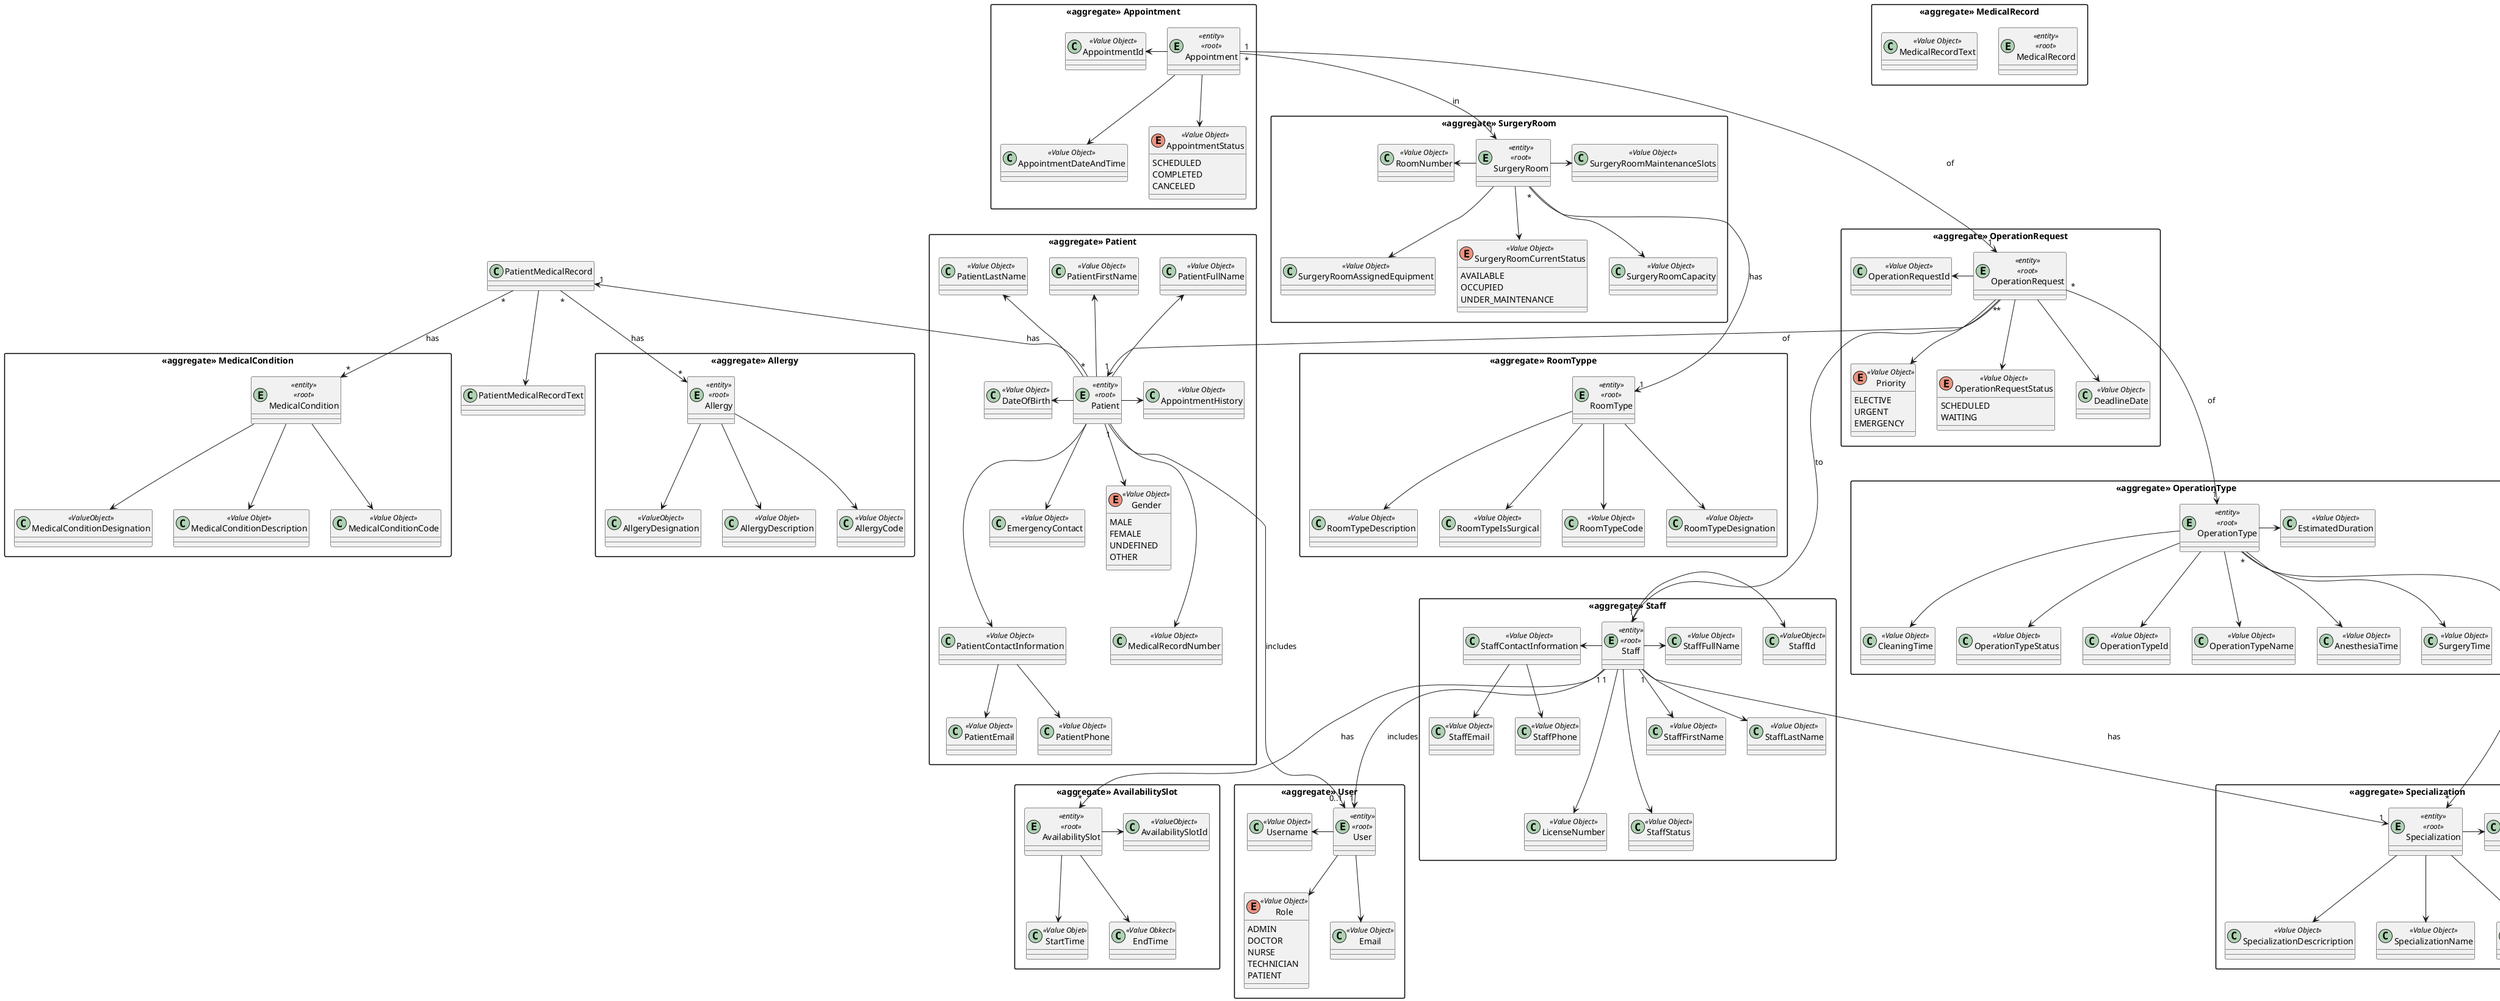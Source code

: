 @startuml domain-model
'https://plantuml.com/class-diagram
skinparam classAttributeIconSize 0

skinparam packageStyle rectangle

package "<<aggregate>> User"{
    
    entity User <<entity>> <<root>>{

    }
    class Username <<Value Object>>{

    }
    
    enum Role <<Value Object>> {
        ADMIN
        DOCTOR
        NURSE
        TECHNICIAN
        PATIENT
    }

    class Email  <<Value Object>> {
    }

}

package "<<aggregate>> Patient"{

    entity Patient <<entity>> <<root>>{
    }

    class PatientFirstName <<Value Object>>{

    }

    class PatientLastName <<Value Object>>{
        
    }

    class PatientFullName <<Value Object>>{
        
    }
    
    class DateOfBirth <<Value Object>>{
        
    }

    enum Gender <<Value Object>>{
        MALE
        FEMALE
        UNDEFINED
        OTHER
    }

    class MedicalRecordNumber <<Value Object>>{
        
    }

    class PatientContactInformation <<Value Object>>{
        
    }

    class PatientEmail <<Value Object>>{
        
    }

    class PatientPhone <<Value Object>>{
        
    }

    class EmergencyContact <<Value Object>>{
        
    }

    class AppointmentHistory <<Value Object>>{
        
    }


}

package "<<aggregate>> Staff"{

    entity Staff <<entity>> <<root>>{
    }

    class StaffId <<ValueObject>>{

    }

    class StaffFirstName <<Value Object>>{

    }

    class StaffLastName <<Value Object>>{
        
    }

    class StaffFullName <<Value Object>>{
        
    }

    class LicenseNumber <<Value Object>>{
        
    }

    class StaffContactInformation <<Value Object>>{
        
    }

    class StaffEmail <<Value Object>>{
        
    }

    class StaffPhone <<Value Object>>{
        
    }

    class StaffStatus <<Value Object>> {}
}

package "<<aggregate>> OperationRequest"{

    entity OperationRequest <<entity>> <<root>>{
    }

    class OperationRequestId <<Value Object>>{
        
    }

    class DeadlineDate <<Value Object>>{
        
    }

    enum Priority <<Value Object>>{
        ELECTIVE
        URGENT
        EMERGENCY
    }

    enum OperationRequestStatus <<Value Object>> {
        SCHEDULED
        WAITING
    }

}

package "<<aggregate>> Specialization "{

    entity Specialization <<entity>> <<root>>{
    }

    class SpecializationId <<Value Object>>{
        
    }

    class SpecializationName <<Value Object>>{
        
    }

    class SpecializationCode <<Value Object>> {

    }

    class SpecializationDescricription <<Value Object>> {

    }
}

package "<<aggregate>> OperationType"{

    entity OperationType <<entity>> <<root>>{
    }

    class OperationTypeId <<Value Object>>{
        
    }

    class OperationTypeName <<Value Object>>{
        
    }

    class EstimatedDuration <<Value Object>>{
        
    }

    class AnesthesiaTime <<Value Object>>{
        
    }

    class SurgeryTime <<Value Object>>{
        
    }

    class CleaningTime <<Value Object>>{
        
    }

    class OperationTypeStatus <<Value Object>>{
        
    }
}

package "<<aggregate>> Appointment"{

    entity Appointment <<entity>> <<root>>{
    }

    class AppointmentId <<Value Object>>{
        
    }

    class AppointmentDateAndTime <<Value Object>>{
        
    }

    enum AppointmentStatus <<Value Object>>{
        SCHEDULED
        COMPLETED
        CANCELED
    }
}

package "<<aggregate>> SurgeryRoom"{

    entity SurgeryRoom <<entity>> <<root>>{
    }

    class RoomNumber <<Value Object>>{
        
    }

    class SurgeryRoomCapacity <<Value Object>>{
        
    }

    class SurgeryRoomAssignedEquipment <<Value Object>> { 

    }

    enum SurgeryRoomCurrentStatus <<Value Object>>{
        AVAILABLE
        OCCUPIED
        UNDER_MAINTENANCE
    }

    class SurgeryRoomMaintenanceSlots <<Value Object>> {
             
    }
    
}

package "<<aggregate>> RoomTyppe"{

    entity RoomType <<entity>> <<root>>{
    }

    class RoomTypeCode <<Value Object>>{
        
    }

    class RoomTypeDesignation <<Value Object>>{
        
    }

    class RoomTypeDescription <<Value Object>> { 

    }

    class RoomTypeIsSurgical <<Value Object>>{

    }
    
}

package "<<aggregate>> AvailabilitySlot" {

    entity AvailabilitySlot <<entity>> <<root>>{
        
    }

    class AvailabilitySlotId <<ValueObject>> {

    }

    class StartTime <<Value Objet>> {

    }

    class EndTime <<Value Obkect>> {

    }
}

package "<<aggregate>> Allergy" {

    entity Allergy <<entity>> <<root>> {
        
    }

    class AllergyCode <<Value Object>>{
        
    }

    class AllgeryDesignation <<ValueObject>> {

    }

    class AllergyDescription <<Value Objet>> {

    }
}

package "<<aggregate>> MedicalCondition" {

    entity MedicalCondition <<entity>> <<root>> {
        
    }

    class MedicalConditionCode <<Value Object>>{
        
    }

    class MedicalConditionDesignation <<ValueObject>> {

    }

    class MedicalConditionDescription <<Value Objet>> {

    }
}

package "<<aggregate>> MedicalRecord" {

    entity MedicalRecord <<entity>> <<root>> {
        
    }

    class MedicalRecordText <<Value Object>>{
        
    }
}

'User'
Username <- User
User --> Role
User --> Email

'Patient'
PatientFirstName <-- Patient
PatientLastName <-- Patient
PatientFullName <-- Patient
DateOfBirth <- Patient
Patient --> Gender
Patient ---> MedicalRecordNumber
Patient ---> PatientContactInformation
Patient --> EmergencyContact
Patient -> AppointmentHistory
PatientContactInformation --> PatientEmail
PatientContactInformation --> PatientPhone
Patient "1" --> "0..1" User: includes

'Staff'
Staff -> StaffId
Staff --> StaffFirstName
Staff --> StaffLastName
Staff -> StaffFullName
StaffContactInformation <- Staff
StaffContactInformation --> StaffEmail
StaffContactInformation --> StaffPhone
Staff ---> LicenseNumber
Staff ---> StaffStatus
Staff "1" ---> "*" AvailabilitySlot : has
Staff "1" ---> "1" User: includes
Staff "1" ---> "1" Specialization : has

'Specialization'
Specialization -> SpecializationId
Specialization --> SpecializationName
Specialization --> SpecializationCode
Specialization --> SpecializationDescricription

'OperationRequest'
OperationRequestId <- OperationRequest
OperationRequest --> DeadlineDate
OperationRequest --> Priority
OperationRequest "*" --> "1" Patient: of
OperationRequest "*" ----> "1" Staff: to
OperationRequest "*" ---> "1" OperationType: of
OperationRequest --> OperationRequestStatus

'OperationType'
OperationType --> OperationTypeId
OperationType --> OperationTypeName
OperationType -> EstimatedDuration
OperationType --> AnesthesiaTime
OperationType --> SurgeryTime
OperationType --> CleaningTime
OperationType --> OperationTypeStatus
OperationType "*" ---> "*" Specialization: has

'Appointment'
AppointmentId <- Appointment
Appointment --> AppointmentDateAndTime
Appointment --> AppointmentStatus
Appointment "1" ---> "1" OperationRequest: of
Appointment "*" --> "1" SurgeryRoom: in

'SurgeryRoom'
RoomNumber <- SurgeryRoom
SurgeryRoom --> SurgeryRoomCapacity
SurgeryRoom --> SurgeryRoomAssignedEquipment
SurgeryRoom --> SurgeryRoomCurrentStatus
SurgeryRoom  -> SurgeryRoomMaintenanceSlots
SurgeryRoom "*" ---> "1" RoomType: has

'AvailabilitySlot'
AvailabilitySlot -> AvailabilitySlotId
AvailabilitySlot --> StartTime
AvailabilitySlot --> EndTime

'Room Type'
RoomType --> RoomTypeCode
RoomType --> RoomTypeDesignation
RoomType --> RoomTypeDescription
RoomType --> RoomTypeIsSurgical

'Allergy'
Allergy --> AllergyCode
Allergy --> AllgeryDesignation
Allergy --> AllergyDescription

'Medical Condition'
MedicalCondition --> MedicalConditionCode
MedicalCondition --> MedicalConditionDesignation
MedicalCondition --> MedicalConditionDescription

'Patient Medical Record'
PatientMedicalRecord --> PatientMedicalRecordText
PatientMedicalRecord "*" --> "*" Allergy: has
PatientMedicalRecord "*" --> "*" MedicalCondition: has
Patient "*" -u-> "1" PatientMedicalRecord: has

@enduml
